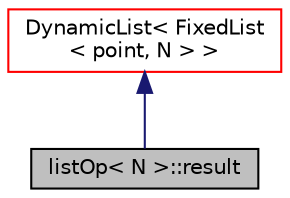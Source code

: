 digraph "listOp&lt; N &gt;::result"
{
  bgcolor="transparent";
  edge [fontname="Helvetica",fontsize="10",labelfontname="Helvetica",labelfontsize="10"];
  node [fontname="Helvetica",fontsize="10",shape=record];
  Node1 [label="listOp\< N \>::result",height=0.2,width=0.4,color="black", fillcolor="grey75", style="filled" fontcolor="black"];
  Node2 -> Node1 [dir="back",color="midnightblue",fontsize="10",style="solid",fontname="Helvetica"];
  Node2 [label="DynamicList\< FixedList\l\< point, N \> \>",height=0.2,width=0.4,color="red",URL="$classFoam_1_1DynamicList.html"];
}
